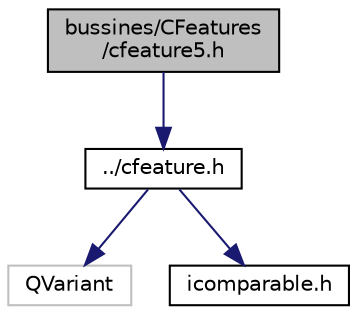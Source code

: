 digraph "bussines/CFeatures/cfeature5.h"
{
  edge [fontname="Helvetica",fontsize="10",labelfontname="Helvetica",labelfontsize="10"];
  node [fontname="Helvetica",fontsize="10",shape=record];
  Node1 [label="bussines/CFeatures\l/cfeature5.h",height=0.2,width=0.4,color="black", fillcolor="grey75", style="filled" fontcolor="black"];
  Node1 -> Node2 [color="midnightblue",fontsize="10",style="solid",fontname="Helvetica"];
  Node2 [label="../cfeature.h",height=0.2,width=0.4,color="black", fillcolor="white", style="filled",URL="$cfeature_8h.html"];
  Node2 -> Node3 [color="midnightblue",fontsize="10",style="solid",fontname="Helvetica"];
  Node3 [label="QVariant",height=0.2,width=0.4,color="grey75", fillcolor="white", style="filled"];
  Node2 -> Node4 [color="midnightblue",fontsize="10",style="solid",fontname="Helvetica"];
  Node4 [label="icomparable.h",height=0.2,width=0.4,color="black", fillcolor="white", style="filled",URL="$icomparable_8h.html"];
}
